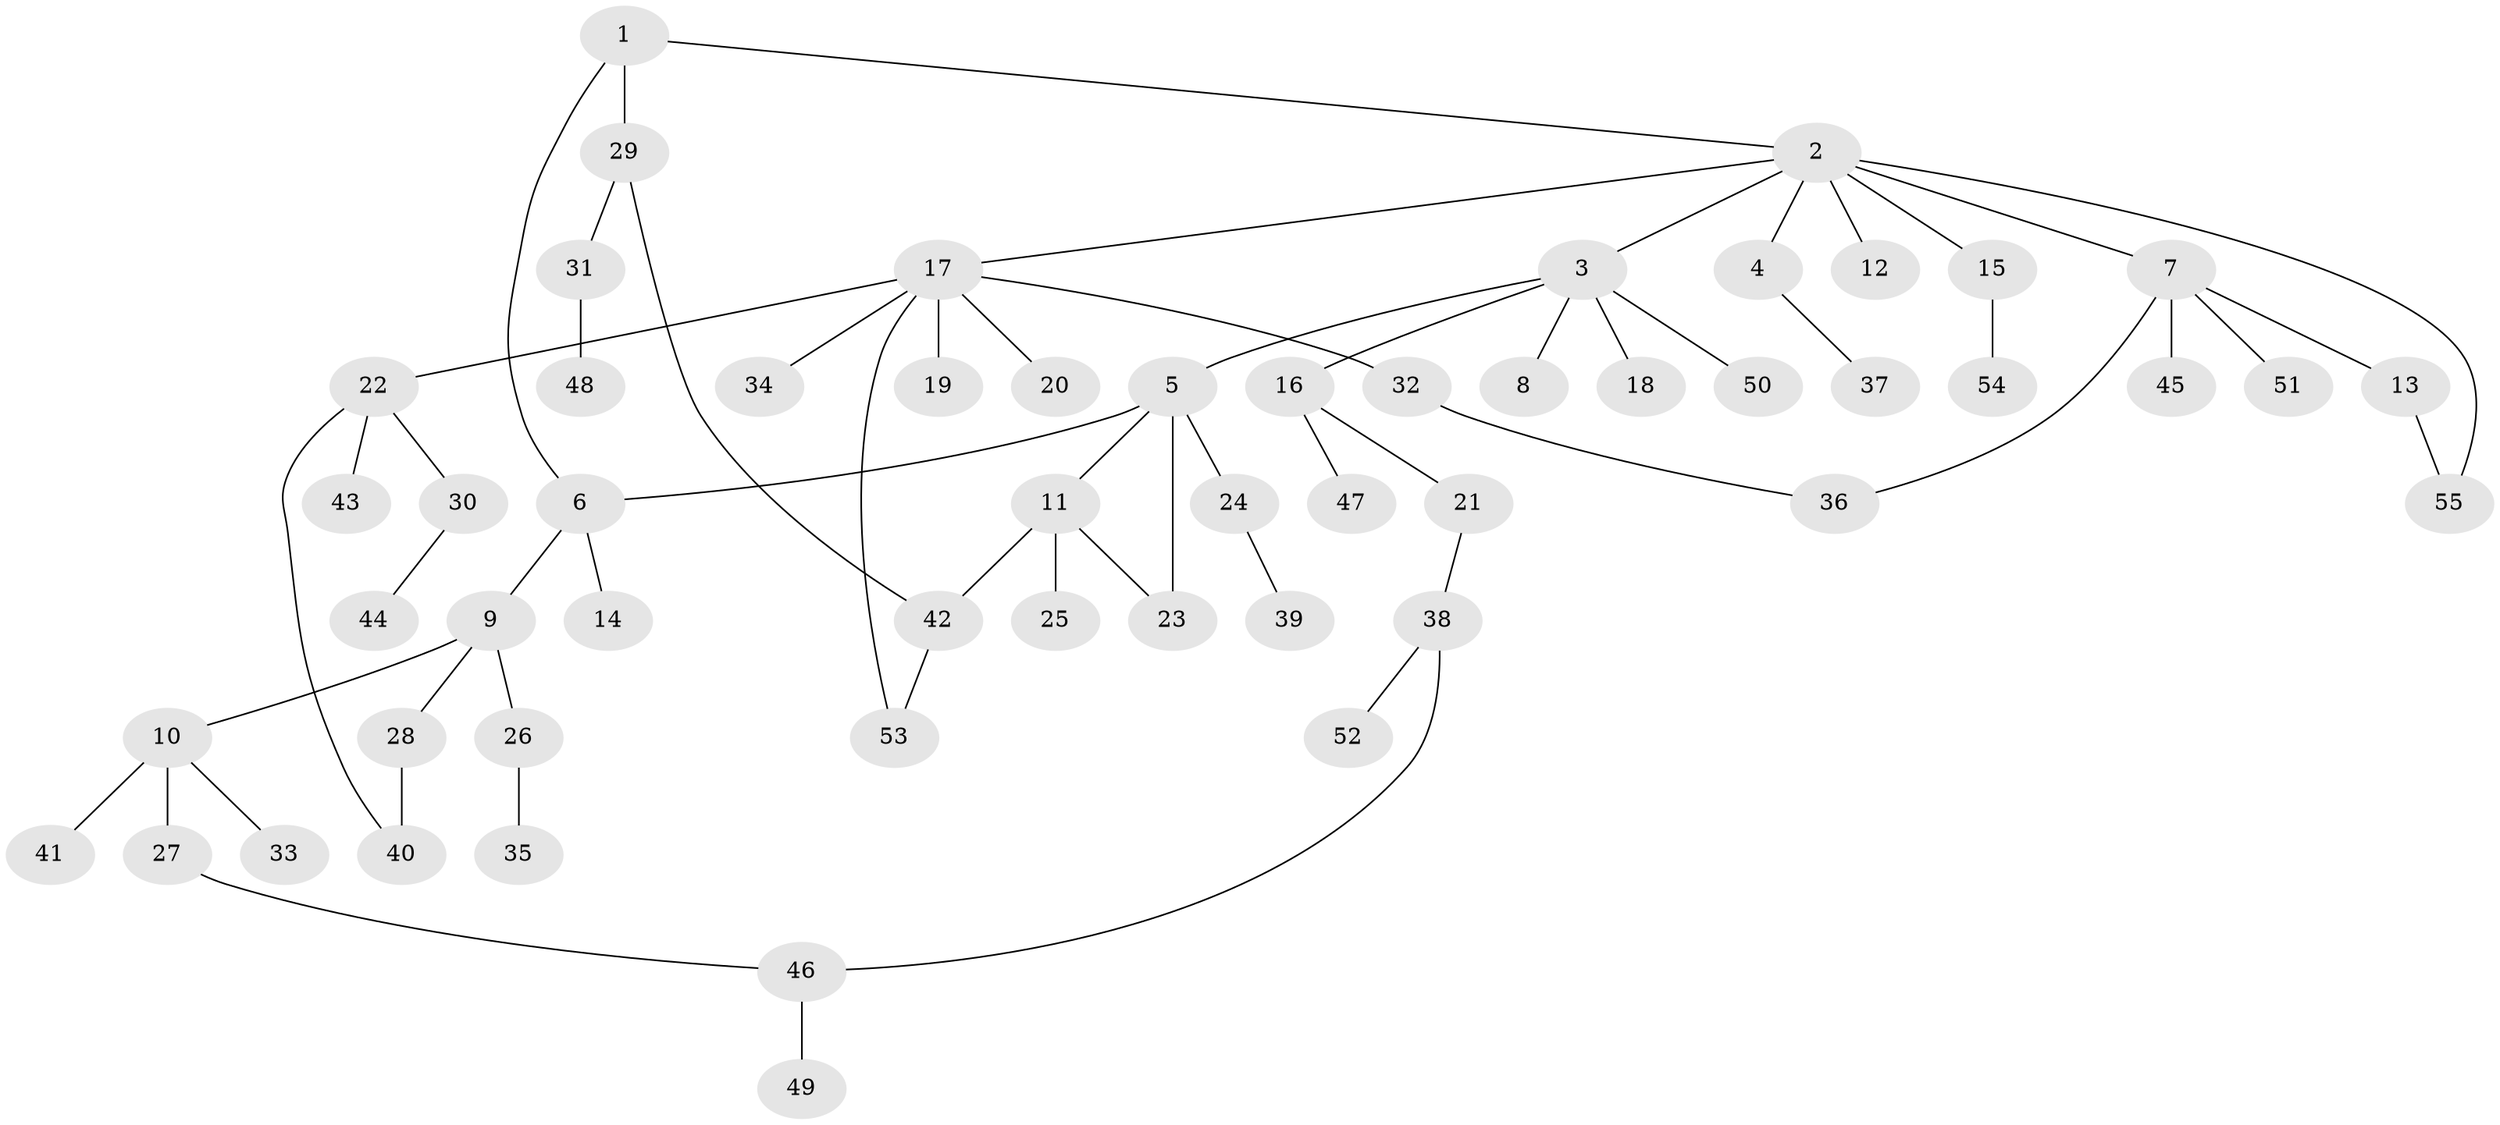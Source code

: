 // coarse degree distribution, {3: 0.045454545454545456, 9: 0.045454545454545456, 1: 0.8181818181818182, 2: 0.045454545454545456, 12: 0.045454545454545456}
// Generated by graph-tools (version 1.1) at 2025/45/03/04/25 21:45:20]
// undirected, 55 vertices, 62 edges
graph export_dot {
graph [start="1"]
  node [color=gray90,style=filled];
  1;
  2;
  3;
  4;
  5;
  6;
  7;
  8;
  9;
  10;
  11;
  12;
  13;
  14;
  15;
  16;
  17;
  18;
  19;
  20;
  21;
  22;
  23;
  24;
  25;
  26;
  27;
  28;
  29;
  30;
  31;
  32;
  33;
  34;
  35;
  36;
  37;
  38;
  39;
  40;
  41;
  42;
  43;
  44;
  45;
  46;
  47;
  48;
  49;
  50;
  51;
  52;
  53;
  54;
  55;
  1 -- 2;
  1 -- 6;
  1 -- 29;
  2 -- 3;
  2 -- 4;
  2 -- 7;
  2 -- 12;
  2 -- 15;
  2 -- 17;
  2 -- 55;
  3 -- 5;
  3 -- 8;
  3 -- 16;
  3 -- 18;
  3 -- 50;
  4 -- 37;
  5 -- 11;
  5 -- 24;
  5 -- 6;
  5 -- 23;
  6 -- 9;
  6 -- 14;
  7 -- 13;
  7 -- 45;
  7 -- 51;
  7 -- 36;
  9 -- 10;
  9 -- 26;
  9 -- 28;
  10 -- 27;
  10 -- 33;
  10 -- 41;
  11 -- 23;
  11 -- 25;
  11 -- 42;
  13 -- 55;
  15 -- 54;
  16 -- 21;
  16 -- 47;
  17 -- 19;
  17 -- 20;
  17 -- 22;
  17 -- 32;
  17 -- 34;
  17 -- 53;
  21 -- 38;
  22 -- 30;
  22 -- 40;
  22 -- 43;
  24 -- 39;
  26 -- 35;
  27 -- 46;
  28 -- 40;
  29 -- 31;
  29 -- 42;
  30 -- 44;
  31 -- 48;
  32 -- 36;
  38 -- 46;
  38 -- 52;
  42 -- 53;
  46 -- 49;
}
